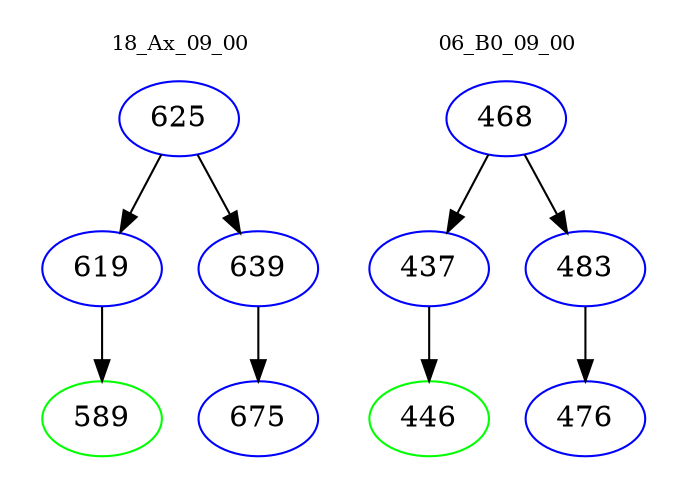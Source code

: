 digraph{
subgraph cluster_0 {
color = white
label = "18_Ax_09_00";
fontsize=10;
T0_625 [label="625", color="blue"]
T0_625 -> T0_619 [color="black"]
T0_619 [label="619", color="blue"]
T0_619 -> T0_589 [color="black"]
T0_589 [label="589", color="green"]
T0_625 -> T0_639 [color="black"]
T0_639 [label="639", color="blue"]
T0_639 -> T0_675 [color="black"]
T0_675 [label="675", color="blue"]
}
subgraph cluster_1 {
color = white
label = "06_B0_09_00";
fontsize=10;
T1_468 [label="468", color="blue"]
T1_468 -> T1_437 [color="black"]
T1_437 [label="437", color="blue"]
T1_437 -> T1_446 [color="black"]
T1_446 [label="446", color="green"]
T1_468 -> T1_483 [color="black"]
T1_483 [label="483", color="blue"]
T1_483 -> T1_476 [color="black"]
T1_476 [label="476", color="blue"]
}
}
